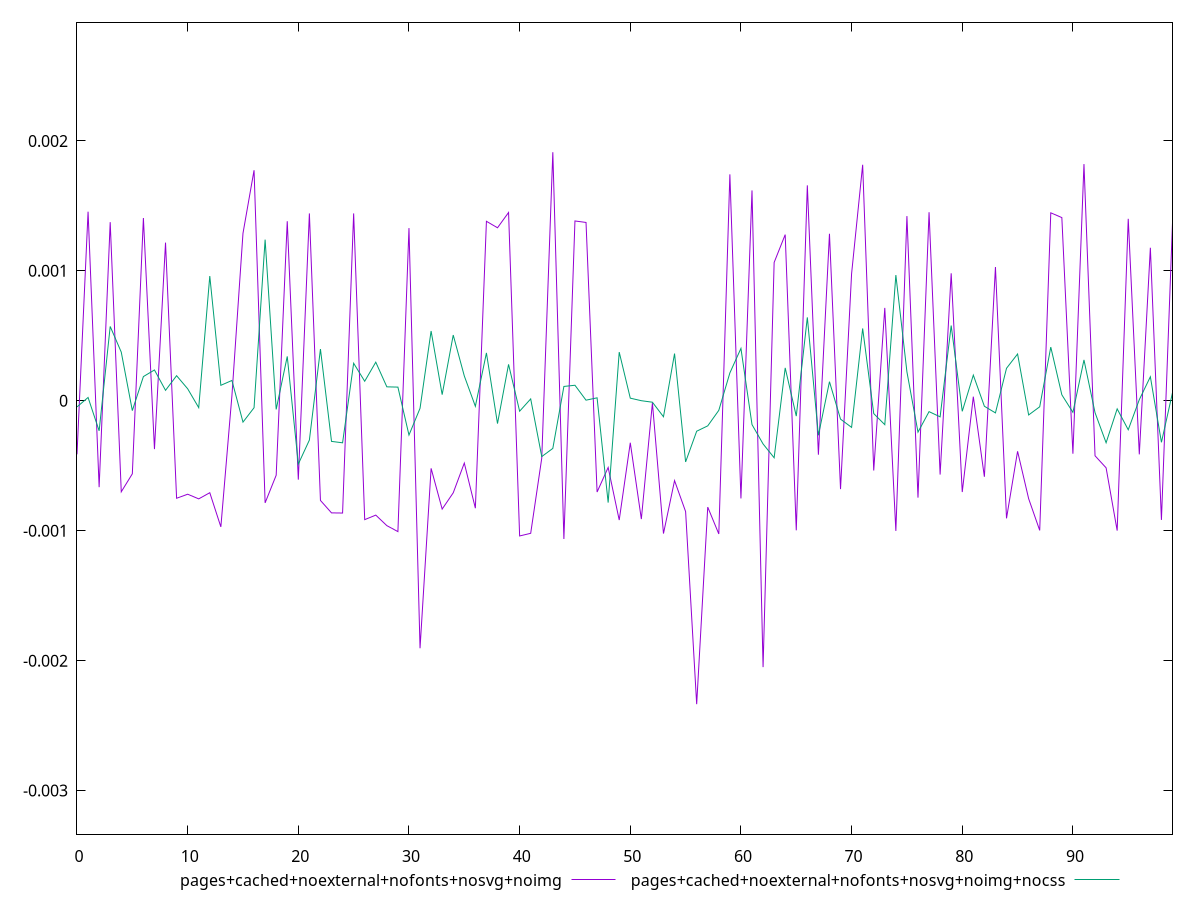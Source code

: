 reset

$pagesCachedNoexternalNofontsNosvgNoimg <<EOF
0 -0.0004120327845350824
1 0.0014554891439160444
2 -0.0006646698803073892
3 0.0013747807583437631
4 -0.0007004015641554395
5 -0.0005619391076624513
6 0.001406499207786821
7 -0.0003719889466743287
8 0.0012170015366932574
9 -0.000750069089205041
10 -0.0007189601111827759
11 -0.000754756142625973
12 -0.0007074299112758253
13 -0.0009704191309721444
14 0.00003930481521083884
15 0.0012890404948058987
16 0.0017743001327949204
17 -0.0007855772958870022
18 -0.0005728186748767461
19 0.0013818108111157078
20 -0.0006068094234879696
21 0.00144177707906476
22 -0.0007668057192445788
23 -0.0008625720045880803
24 -0.000863849503580999
25 0.0014421451990904942
26 -0.0009145930463911323
27 -0.000879813750805003
28 -0.0009607220594889055
29 -0.0010067634923551227
30 0.0013291563796264394
31 -0.0019042096065416346
32 -0.0005198937839506923
33 -0.0008333290608726063
34 -0.0007081490672325886
35 -0.00047925786121641445
36 -0.0008266157701120935
37 0.0013814902832689324
38 0.0013314879187141886
39 0.0014490473477139331
40 -0.0010402552716705649
41 -0.0010198101945312066
42 -0.00044105173517934305
43 0.001912875659517327
44 -0.0010634129171966488
45 0.0013839696838208403
46 0.0013725047847548077
47 -0.0007021974089797322
48 -0.0005131172012672602
49 -0.0009177319123000127
50 -0.0003229509338736725
51 -0.0009102079417217301
52 -0.00001648996647355405
53 -0.0010217664174598518
54 -0.0006142018347970347
55 -0.000852722152498131
56 -0.0023349044948522413
57 -0.0008181436544399623
58 -0.0010248106974052762
59 0.0017426390400953839
60 -0.0007515583675821557
61 0.0016189222783108304
62 -0.0020495162589109885
63 0.0010645194926004297
64 0.0012789068455065777
65 -0.0009969506665233052
66 0.0016580350601973271
67 -0.00041493368337034987
68 0.0012854154545407725
69 -0.0006795811586949918
70 0.000977876891496282
71 0.0018162911097318601
72 -0.0005363384250841819
73 0.00071510442974555
74 -0.001001547748070325
75 0.0014216486620241887
76 -0.0007451787580262492
77 0.001451290777718567
78 -0.0005676840263746819
79 0.000981172429044197
80 -0.000702294935581893
81 0.00003186652022639791
82 -0.0005846798813993193
83 0.0010295368021938256
84 -0.0009047073111882187
85 -0.0003887713442284335
86 -0.0007531623702876356
87 -0.000997504575410324
88 0.0014465498371498298
89 0.0014098600255692873
90 -0.00040729568355404866
91 0.0018216683736251792
92 -0.00042313308131802785
93 -0.0005159045033666931
94 -0.0009989846838329708
95 0.001400548648113248
96 -0.0004122889324453205
97 0.0011779888877958555
98 -0.0009169476653115738
99 0.0013694290665821895
EOF

$pagesCachedNoexternalNofontsNosvgNoimgNocss <<EOF
0 -0.000047195651181070056
1 0.000025629580324720846
2 -0.00023122165007053997
3 0.0005720632206770327
4 0.0003744598706822866
5 -0.00007554412238912623
6 0.0001864446929313257
7 0.00023725268509700026
8 0.00008049312746772896
9 0.00019318140797355276
10 0.00009263378772804143
11 -0.000052812820618575176
12 0.000960105949861495
13 0.00011909214565344328
14 0.00015647121497257
15 -0.00016410631279584198
16 -0.00005339093871328804
17 0.0012400831185589655
18 -0.00006631707716318048
19 0.00034153931932113244
20 -0.00048682553153720496
21 -0.0003022809900380674
22 0.0003981402312022486
23 -0.0003124317361909823
24 -0.00032336263450192246
25 0.00028900858759489114
26 0.000150363779838969
27 0.0002972199707652612
28 0.00010742239019587152
29 0.00010529128625623163
30 -0.0002635892713396037
31 -0.00005797580780601552
32 0.0005371142706812771
33 0.00004722766913222154
34 0.0005059505753416904
35 0.00019115470801686074
36 -0.0000424806613901596
37 0.0003685074636015584
38 -0.00017546209894114817
39 0.0002801337627078793
40 -0.00008007069679460965
41 0.000014503067404253445
42 -0.00042926815183874645
43 -0.00036630734735971224
44 0.00011043589833118484
45 0.00011956818481134168
46 0.000004774306867300071
47 0.00002286531825135274
48 -0.00078343703645819
49 0.000374673022631733
50 0.000020260745207456577
51 6.878503397034219e-7
52 -0.00001089917957009523
53 -0.0001228209043955597
54 0.00036343190924576494
55 -0.00047046041668645234
56 -0.00023415652648023922
57 -0.00019289304123319418
58 -0.0000734650484203625
59 0.00021453612158440217
60 0.0004029824843716057
61 -0.00018311507463896203
62 -0.00033215432604770113
63 -0.0004385238459152452
64 0.000253171585552181
65 -0.0001178186557837968
66 0.0006421158691601869
67 -0.00026563569935071364
68 0.00014709059927561774
69 -0.0001409912621969378
70 -0.0002046639570721931
71 0.0005565024167685339
72 -0.00009847811507686099
73 -0.0001837297840170782
74 0.0009674743752959125
75 0.00022263653979778252
76 -0.00024115172428786357
77 -0.00008338677174758446
78 -0.0001236277143959519
79 0.0005792778106131602
80 -0.0000811027161862432
81 0.00019769128528112078
82 -0.000041983625747998855
83 -0.00009316948074829523
84 0.00025012278732810536
85 0.0003601467519795842
86 -0.00010908038290829424
87 -0.00004603403366503778
88 0.00041339271719914583
89 0.00004602996294680306
90 -0.00008901155520013582
91 0.000314554607508577
92 -0.00009133883697176048
93 -0.00032286986825448284
94 -0.00006215558258467202
95 -0.00022297343941874437
96 0.000008713050216552221
97 0.0001850429581031321
98 -0.00031963411394578256
99 0.00006269717299702271
EOF

set key outside below
set xrange [0:99]
set yrange [-0.0033349044948522413:0.0029128756595173267]
set trange [-0.0033349044948522413:0.0029128756595173267]
set terminal svg size 640, 520 enhanced background rgb 'white'
set output "report_00008_2021-01-22T20:58:29.167/meta/score-difference/comparison/line/11_vs_12.svg"

plot $pagesCachedNoexternalNofontsNosvgNoimg title "pages+cached+noexternal+nofonts+nosvg+noimg" with line, \
     $pagesCachedNoexternalNofontsNosvgNoimgNocss title "pages+cached+noexternal+nofonts+nosvg+noimg+nocss" with line

reset
